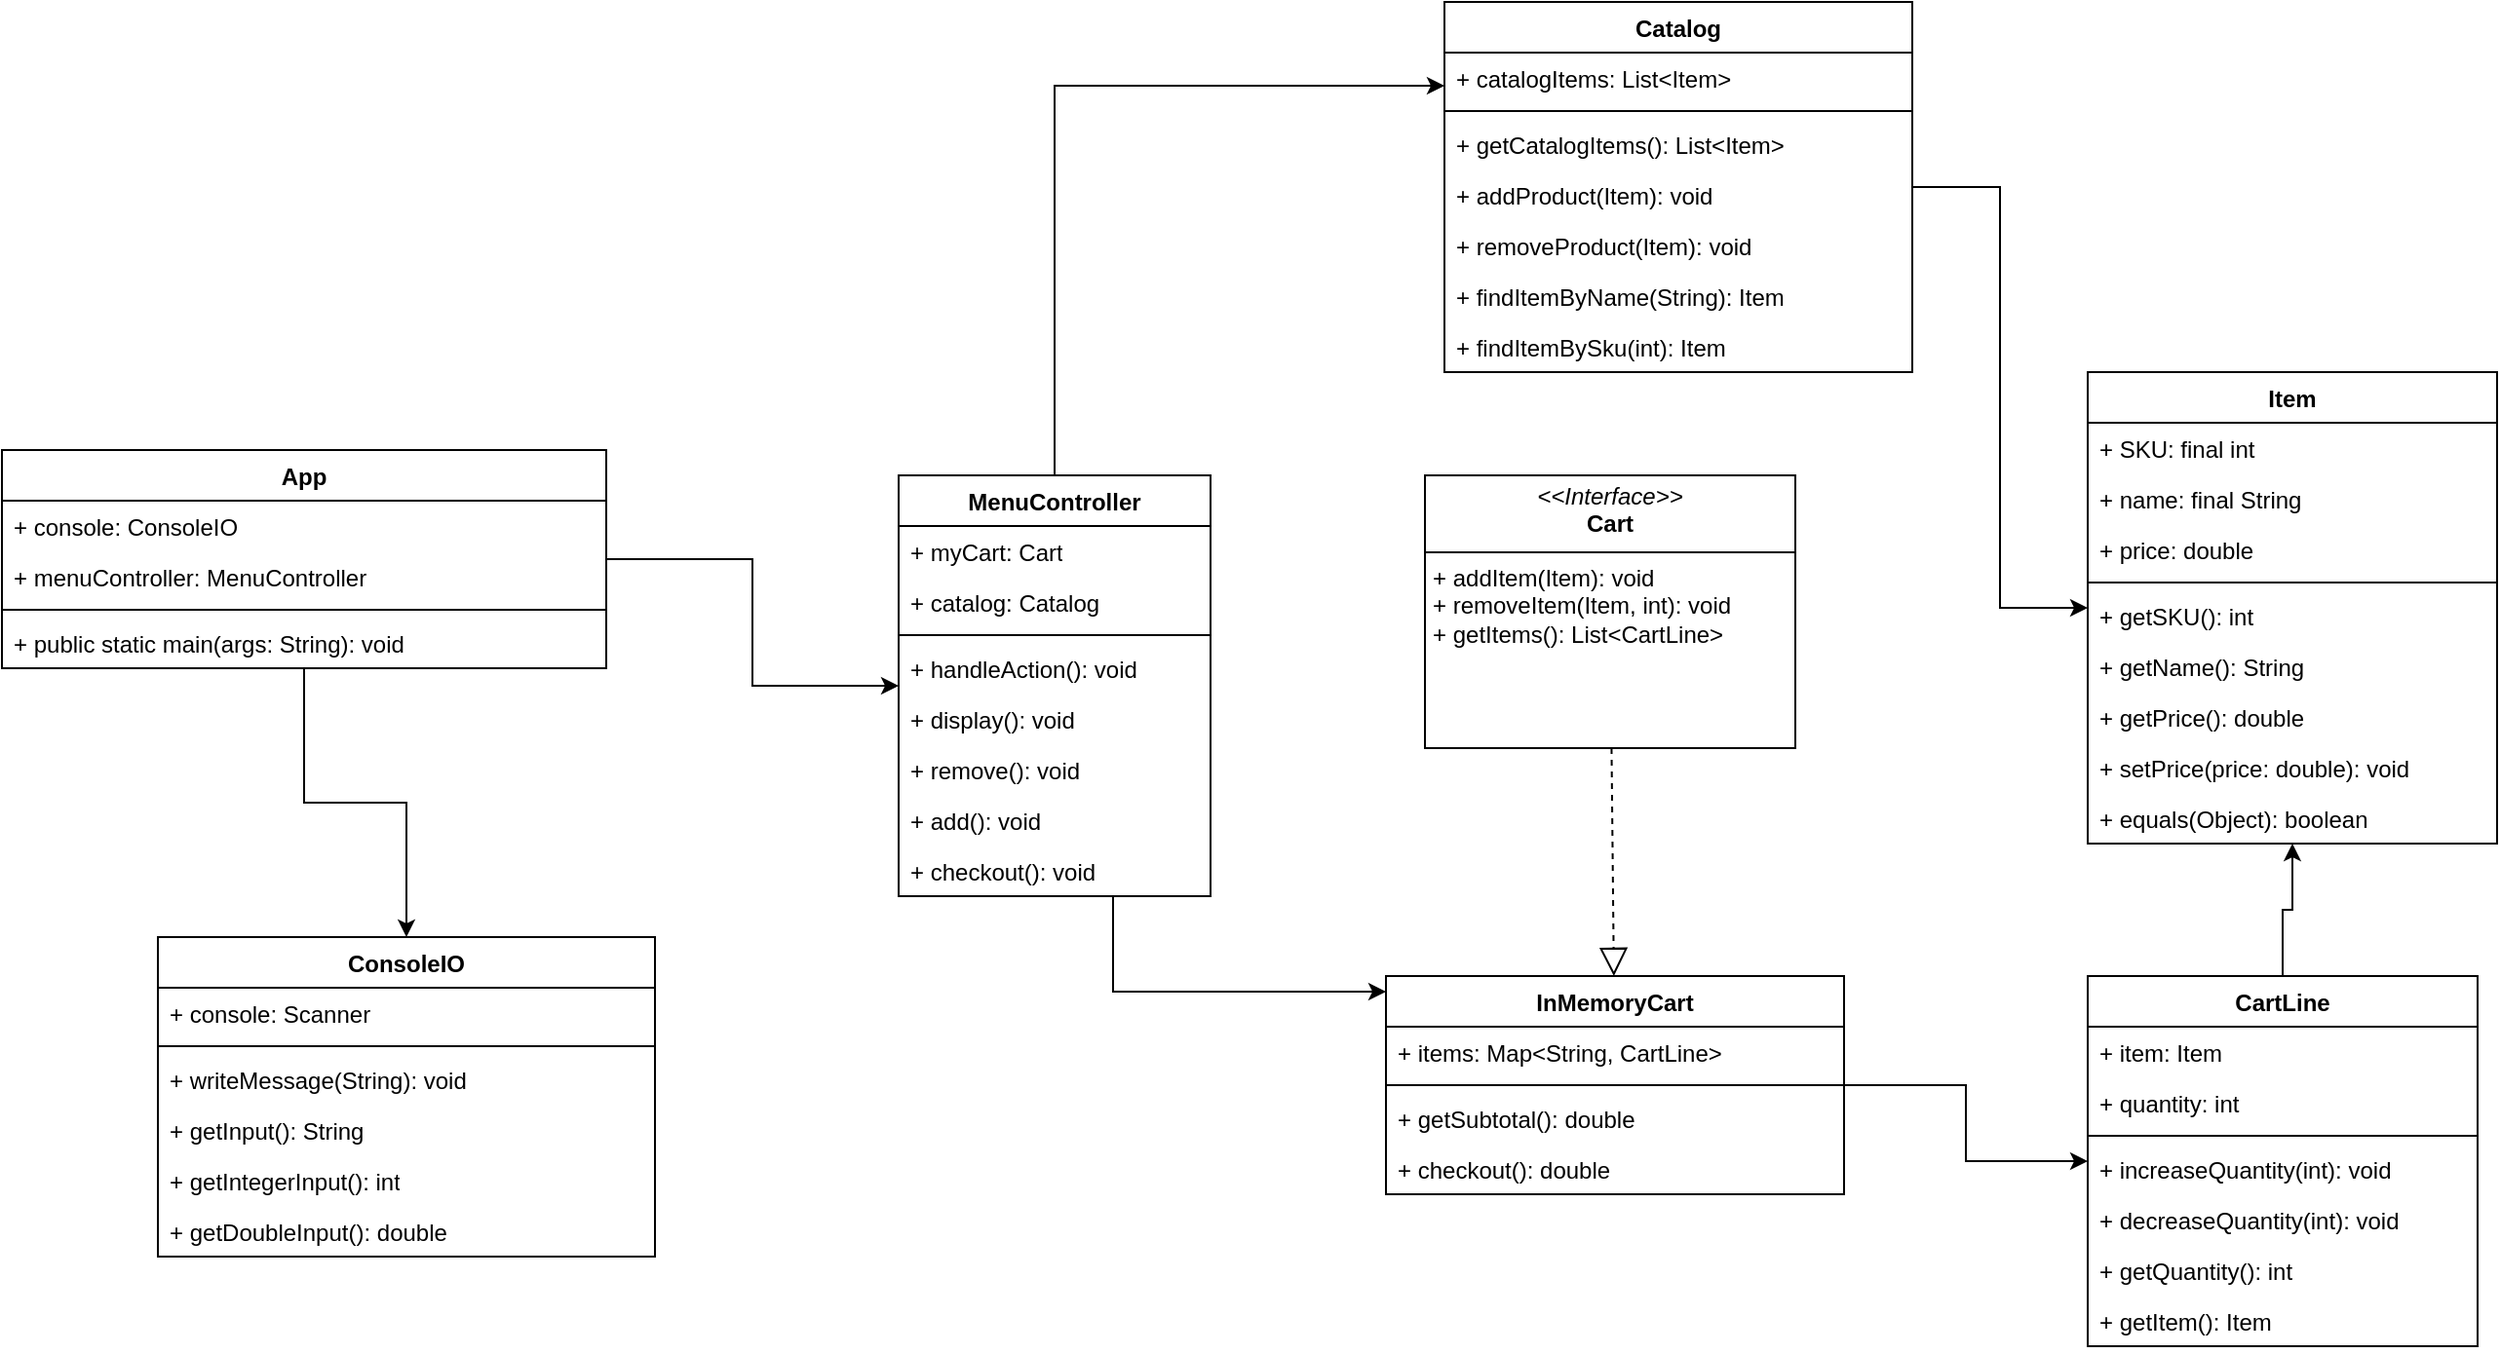 <mxfile version="28.1.2">
  <diagram name="Page-1" id="IlnytxoGYmPfyMHwJ9Gl">
    <mxGraphModel dx="1233" dy="1790" grid="1" gridSize="10" guides="1" tooltips="1" connect="1" arrows="1" fold="1" page="1" pageScale="1" pageWidth="850" pageHeight="1100" math="0" shadow="0">
      <root>
        <mxCell id="0" />
        <mxCell id="1" parent="0" />
        <mxCell id="nQcxHPUoyRtN8_OQNV_w-1" value="Item" style="swimlane;fontStyle=1;align=center;verticalAlign=top;childLayout=stackLayout;horizontal=1;startSize=26;horizontalStack=0;resizeParent=1;resizeParentMax=0;resizeLast=0;collapsible=1;marginBottom=0;whiteSpace=wrap;html=1;" vertex="1" parent="1">
          <mxGeometry x="1390" y="50" width="210" height="242" as="geometry" />
        </mxCell>
        <mxCell id="nQcxHPUoyRtN8_OQNV_w-5" value="+ SKU: final int" style="text;strokeColor=none;fillColor=none;align=left;verticalAlign=top;spacingLeft=4;spacingRight=4;overflow=hidden;rotatable=0;points=[[0,0.5],[1,0.5]];portConstraint=eastwest;whiteSpace=wrap;html=1;" vertex="1" parent="nQcxHPUoyRtN8_OQNV_w-1">
          <mxGeometry y="26" width="210" height="26" as="geometry" />
        </mxCell>
        <mxCell id="nQcxHPUoyRtN8_OQNV_w-2" value="+ name: final String" style="text;strokeColor=none;fillColor=none;align=left;verticalAlign=top;spacingLeft=4;spacingRight=4;overflow=hidden;rotatable=0;points=[[0,0.5],[1,0.5]];portConstraint=eastwest;whiteSpace=wrap;html=1;" vertex="1" parent="nQcxHPUoyRtN8_OQNV_w-1">
          <mxGeometry y="52" width="210" height="26" as="geometry" />
        </mxCell>
        <mxCell id="nQcxHPUoyRtN8_OQNV_w-6" value="+ price: double" style="text;strokeColor=none;fillColor=none;align=left;verticalAlign=top;spacingLeft=4;spacingRight=4;overflow=hidden;rotatable=0;points=[[0,0.5],[1,0.5]];portConstraint=eastwest;whiteSpace=wrap;html=1;" vertex="1" parent="nQcxHPUoyRtN8_OQNV_w-1">
          <mxGeometry y="78" width="210" height="26" as="geometry" />
        </mxCell>
        <mxCell id="nQcxHPUoyRtN8_OQNV_w-3" value="" style="line;strokeWidth=1;fillColor=none;align=left;verticalAlign=middle;spacingTop=-1;spacingLeft=3;spacingRight=3;rotatable=0;labelPosition=right;points=[];portConstraint=eastwest;strokeColor=inherit;" vertex="1" parent="nQcxHPUoyRtN8_OQNV_w-1">
          <mxGeometry y="104" width="210" height="8" as="geometry" />
        </mxCell>
        <mxCell id="nQcxHPUoyRtN8_OQNV_w-4" value="+ getSKU(): int" style="text;strokeColor=none;fillColor=none;align=left;verticalAlign=top;spacingLeft=4;spacingRight=4;overflow=hidden;rotatable=0;points=[[0,0.5],[1,0.5]];portConstraint=eastwest;whiteSpace=wrap;html=1;" vertex="1" parent="nQcxHPUoyRtN8_OQNV_w-1">
          <mxGeometry y="112" width="210" height="26" as="geometry" />
        </mxCell>
        <mxCell id="nQcxHPUoyRtN8_OQNV_w-7" value="+ getName(): String" style="text;strokeColor=none;fillColor=none;align=left;verticalAlign=top;spacingLeft=4;spacingRight=4;overflow=hidden;rotatable=0;points=[[0,0.5],[1,0.5]];portConstraint=eastwest;whiteSpace=wrap;html=1;" vertex="1" parent="nQcxHPUoyRtN8_OQNV_w-1">
          <mxGeometry y="138" width="210" height="26" as="geometry" />
        </mxCell>
        <mxCell id="nQcxHPUoyRtN8_OQNV_w-9" value="+ getPrice(): double" style="text;strokeColor=none;fillColor=none;align=left;verticalAlign=top;spacingLeft=4;spacingRight=4;overflow=hidden;rotatable=0;points=[[0,0.5],[1,0.5]];portConstraint=eastwest;whiteSpace=wrap;html=1;" vertex="1" parent="nQcxHPUoyRtN8_OQNV_w-1">
          <mxGeometry y="164" width="210" height="26" as="geometry" />
        </mxCell>
        <mxCell id="nQcxHPUoyRtN8_OQNV_w-70" value="+ setPrice(price: double): void" style="text;strokeColor=none;fillColor=none;align=left;verticalAlign=top;spacingLeft=4;spacingRight=4;overflow=hidden;rotatable=0;points=[[0,0.5],[1,0.5]];portConstraint=eastwest;whiteSpace=wrap;html=1;" vertex="1" parent="nQcxHPUoyRtN8_OQNV_w-1">
          <mxGeometry y="190" width="210" height="26" as="geometry" />
        </mxCell>
        <mxCell id="nQcxHPUoyRtN8_OQNV_w-10" value="+ equals(Object): boolean" style="text;strokeColor=none;fillColor=none;align=left;verticalAlign=top;spacingLeft=4;spacingRight=4;overflow=hidden;rotatable=0;points=[[0,0.5],[1,0.5]];portConstraint=eastwest;whiteSpace=wrap;html=1;" vertex="1" parent="nQcxHPUoyRtN8_OQNV_w-1">
          <mxGeometry y="216" width="210" height="26" as="geometry" />
        </mxCell>
        <mxCell id="nQcxHPUoyRtN8_OQNV_w-15" value="ConsoleIO" style="swimlane;fontStyle=1;align=center;verticalAlign=top;childLayout=stackLayout;horizontal=1;startSize=26;horizontalStack=0;resizeParent=1;resizeParentMax=0;resizeLast=0;collapsible=1;marginBottom=0;whiteSpace=wrap;html=1;" vertex="1" parent="1">
          <mxGeometry x="400" y="340" width="255" height="164" as="geometry" />
        </mxCell>
        <mxCell id="nQcxHPUoyRtN8_OQNV_w-16" value="+ console: Scanner" style="text;strokeColor=none;fillColor=none;align=left;verticalAlign=top;spacingLeft=4;spacingRight=4;overflow=hidden;rotatable=0;points=[[0,0.5],[1,0.5]];portConstraint=eastwest;whiteSpace=wrap;html=1;" vertex="1" parent="nQcxHPUoyRtN8_OQNV_w-15">
          <mxGeometry y="26" width="255" height="26" as="geometry" />
        </mxCell>
        <mxCell id="nQcxHPUoyRtN8_OQNV_w-17" value="" style="line;strokeWidth=1;fillColor=none;align=left;verticalAlign=middle;spacingTop=-1;spacingLeft=3;spacingRight=3;rotatable=0;labelPosition=right;points=[];portConstraint=eastwest;strokeColor=inherit;" vertex="1" parent="nQcxHPUoyRtN8_OQNV_w-15">
          <mxGeometry y="52" width="255" height="8" as="geometry" />
        </mxCell>
        <mxCell id="nQcxHPUoyRtN8_OQNV_w-19" value="+ writeMessage(String): void" style="text;strokeColor=none;fillColor=none;align=left;verticalAlign=top;spacingLeft=4;spacingRight=4;overflow=hidden;rotatable=0;points=[[0,0.5],[1,0.5]];portConstraint=eastwest;whiteSpace=wrap;html=1;" vertex="1" parent="nQcxHPUoyRtN8_OQNV_w-15">
          <mxGeometry y="60" width="255" height="26" as="geometry" />
        </mxCell>
        <mxCell id="nQcxHPUoyRtN8_OQNV_w-18" value="+ getInput(): String" style="text;strokeColor=none;fillColor=none;align=left;verticalAlign=top;spacingLeft=4;spacingRight=4;overflow=hidden;rotatable=0;points=[[0,0.5],[1,0.5]];portConstraint=eastwest;whiteSpace=wrap;html=1;" vertex="1" parent="nQcxHPUoyRtN8_OQNV_w-15">
          <mxGeometry y="86" width="255" height="26" as="geometry" />
        </mxCell>
        <mxCell id="nQcxHPUoyRtN8_OQNV_w-20" value="+ getIntegerInput(): int" style="text;strokeColor=none;fillColor=none;align=left;verticalAlign=top;spacingLeft=4;spacingRight=4;overflow=hidden;rotatable=0;points=[[0,0.5],[1,0.5]];portConstraint=eastwest;whiteSpace=wrap;html=1;" vertex="1" parent="nQcxHPUoyRtN8_OQNV_w-15">
          <mxGeometry y="112" width="255" height="26" as="geometry" />
        </mxCell>
        <mxCell id="nQcxHPUoyRtN8_OQNV_w-21" value="+ getDoubleInput(): double" style="text;strokeColor=none;fillColor=none;align=left;verticalAlign=top;spacingLeft=4;spacingRight=4;overflow=hidden;rotatable=0;points=[[0,0.5],[1,0.5]];portConstraint=eastwest;whiteSpace=wrap;html=1;" vertex="1" parent="nQcxHPUoyRtN8_OQNV_w-15">
          <mxGeometry y="138" width="255" height="26" as="geometry" />
        </mxCell>
        <mxCell id="nQcxHPUoyRtN8_OQNV_w-27" style="edgeStyle=orthogonalEdgeStyle;rounded=0;orthogonalLoop=1;jettySize=auto;html=1;" edge="1" parent="1" source="nQcxHPUoyRtN8_OQNV_w-22" target="nQcxHPUoyRtN8_OQNV_w-15">
          <mxGeometry relative="1" as="geometry" />
        </mxCell>
        <mxCell id="nQcxHPUoyRtN8_OQNV_w-22" value="App" style="swimlane;fontStyle=1;align=center;verticalAlign=top;childLayout=stackLayout;horizontal=1;startSize=26;horizontalStack=0;resizeParent=1;resizeParentMax=0;resizeLast=0;collapsible=1;marginBottom=0;whiteSpace=wrap;html=1;" vertex="1" parent="1">
          <mxGeometry x="320" y="90" width="310" height="112" as="geometry" />
        </mxCell>
        <mxCell id="nQcxHPUoyRtN8_OQNV_w-23" value="+ console: ConsoleIO" style="text;strokeColor=none;fillColor=none;align=left;verticalAlign=top;spacingLeft=4;spacingRight=4;overflow=hidden;rotatable=0;points=[[0,0.5],[1,0.5]];portConstraint=eastwest;whiteSpace=wrap;html=1;" vertex="1" parent="nQcxHPUoyRtN8_OQNV_w-22">
          <mxGeometry y="26" width="310" height="26" as="geometry" />
        </mxCell>
        <mxCell id="nQcxHPUoyRtN8_OQNV_w-26" value="+ menuController: MenuController" style="text;strokeColor=none;fillColor=none;align=left;verticalAlign=top;spacingLeft=4;spacingRight=4;overflow=hidden;rotatable=0;points=[[0,0.5],[1,0.5]];portConstraint=eastwest;whiteSpace=wrap;html=1;" vertex="1" parent="nQcxHPUoyRtN8_OQNV_w-22">
          <mxGeometry y="52" width="310" height="26" as="geometry" />
        </mxCell>
        <mxCell id="nQcxHPUoyRtN8_OQNV_w-24" value="" style="line;strokeWidth=1;fillColor=none;align=left;verticalAlign=middle;spacingTop=-1;spacingLeft=3;spacingRight=3;rotatable=0;labelPosition=right;points=[];portConstraint=eastwest;strokeColor=inherit;" vertex="1" parent="nQcxHPUoyRtN8_OQNV_w-22">
          <mxGeometry y="78" width="310" height="8" as="geometry" />
        </mxCell>
        <mxCell id="nQcxHPUoyRtN8_OQNV_w-25" value="+ public static main(args: String): void" style="text;strokeColor=none;fillColor=none;align=left;verticalAlign=top;spacingLeft=4;spacingRight=4;overflow=hidden;rotatable=0;points=[[0,0.5],[1,0.5]];portConstraint=eastwest;whiteSpace=wrap;html=1;" vertex="1" parent="nQcxHPUoyRtN8_OQNV_w-22">
          <mxGeometry y="86" width="310" height="26" as="geometry" />
        </mxCell>
        <mxCell id="nQcxHPUoyRtN8_OQNV_w-65" style="edgeStyle=orthogonalEdgeStyle;rounded=0;orthogonalLoop=1;jettySize=auto;html=1;" edge="1" parent="1" source="nQcxHPUoyRtN8_OQNV_w-28" target="nQcxHPUoyRtN8_OQNV_w-60">
          <mxGeometry relative="1" as="geometry">
            <Array as="points">
              <mxPoint x="860" y="-97" />
            </Array>
          </mxGeometry>
        </mxCell>
        <mxCell id="nQcxHPUoyRtN8_OQNV_w-28" value="MenuController" style="swimlane;fontStyle=1;align=center;verticalAlign=top;childLayout=stackLayout;horizontal=1;startSize=26;horizontalStack=0;resizeParent=1;resizeParentMax=0;resizeLast=0;collapsible=1;marginBottom=0;whiteSpace=wrap;html=1;" vertex="1" parent="1">
          <mxGeometry x="780" y="103" width="160" height="216" as="geometry" />
        </mxCell>
        <mxCell id="nQcxHPUoyRtN8_OQNV_w-64" value="+ myCart: Cart" style="text;strokeColor=none;fillColor=none;align=left;verticalAlign=top;spacingLeft=4;spacingRight=4;overflow=hidden;rotatable=0;points=[[0,0.5],[1,0.5]];portConstraint=eastwest;whiteSpace=wrap;html=1;" vertex="1" parent="nQcxHPUoyRtN8_OQNV_w-28">
          <mxGeometry y="26" width="160" height="26" as="geometry" />
        </mxCell>
        <mxCell id="nQcxHPUoyRtN8_OQNV_w-29" value="+ catalog: Catalog" style="text;strokeColor=none;fillColor=none;align=left;verticalAlign=top;spacingLeft=4;spacingRight=4;overflow=hidden;rotatable=0;points=[[0,0.5],[1,0.5]];portConstraint=eastwest;whiteSpace=wrap;html=1;" vertex="1" parent="nQcxHPUoyRtN8_OQNV_w-28">
          <mxGeometry y="52" width="160" height="26" as="geometry" />
        </mxCell>
        <mxCell id="nQcxHPUoyRtN8_OQNV_w-30" value="" style="line;strokeWidth=1;fillColor=none;align=left;verticalAlign=middle;spacingTop=-1;spacingLeft=3;spacingRight=3;rotatable=0;labelPosition=right;points=[];portConstraint=eastwest;strokeColor=inherit;" vertex="1" parent="nQcxHPUoyRtN8_OQNV_w-28">
          <mxGeometry y="78" width="160" height="8" as="geometry" />
        </mxCell>
        <mxCell id="nQcxHPUoyRtN8_OQNV_w-32" value="+ handleAction(): void" style="text;strokeColor=none;fillColor=none;align=left;verticalAlign=top;spacingLeft=4;spacingRight=4;overflow=hidden;rotatable=0;points=[[0,0.5],[1,0.5]];portConstraint=eastwest;whiteSpace=wrap;html=1;" vertex="1" parent="nQcxHPUoyRtN8_OQNV_w-28">
          <mxGeometry y="86" width="160" height="26" as="geometry" />
        </mxCell>
        <mxCell id="nQcxHPUoyRtN8_OQNV_w-31" value="+ display(): void" style="text;strokeColor=none;fillColor=none;align=left;verticalAlign=top;spacingLeft=4;spacingRight=4;overflow=hidden;rotatable=0;points=[[0,0.5],[1,0.5]];portConstraint=eastwest;whiteSpace=wrap;html=1;" vertex="1" parent="nQcxHPUoyRtN8_OQNV_w-28">
          <mxGeometry y="112" width="160" height="26" as="geometry" />
        </mxCell>
        <mxCell id="nQcxHPUoyRtN8_OQNV_w-36" value="+ remove(): void" style="text;strokeColor=none;fillColor=none;align=left;verticalAlign=top;spacingLeft=4;spacingRight=4;overflow=hidden;rotatable=0;points=[[0,0.5],[1,0.5]];portConstraint=eastwest;whiteSpace=wrap;html=1;" vertex="1" parent="nQcxHPUoyRtN8_OQNV_w-28">
          <mxGeometry y="138" width="160" height="26" as="geometry" />
        </mxCell>
        <mxCell id="nQcxHPUoyRtN8_OQNV_w-34" value="+ add(): void" style="text;strokeColor=none;fillColor=none;align=left;verticalAlign=top;spacingLeft=4;spacingRight=4;overflow=hidden;rotatable=0;points=[[0,0.5],[1,0.5]];portConstraint=eastwest;whiteSpace=wrap;html=1;" vertex="1" parent="nQcxHPUoyRtN8_OQNV_w-28">
          <mxGeometry y="164" width="160" height="26" as="geometry" />
        </mxCell>
        <mxCell id="nQcxHPUoyRtN8_OQNV_w-33" value="+ checkout(): void" style="text;strokeColor=none;fillColor=none;align=left;verticalAlign=top;spacingLeft=4;spacingRight=4;overflow=hidden;rotatable=0;points=[[0,0.5],[1,0.5]];portConstraint=eastwest;whiteSpace=wrap;html=1;" vertex="1" parent="nQcxHPUoyRtN8_OQNV_w-28">
          <mxGeometry y="190" width="160" height="26" as="geometry" />
        </mxCell>
        <mxCell id="nQcxHPUoyRtN8_OQNV_w-37" style="edgeStyle=orthogonalEdgeStyle;rounded=0;orthogonalLoop=1;jettySize=auto;html=1;" edge="1" parent="1" source="nQcxHPUoyRtN8_OQNV_w-22" target="nQcxHPUoyRtN8_OQNV_w-28">
          <mxGeometry relative="1" as="geometry" />
        </mxCell>
        <mxCell id="nQcxHPUoyRtN8_OQNV_w-43" value="&lt;p style=&quot;margin:0px;margin-top:4px;text-align:center;&quot;&gt;&lt;i&gt;&amp;lt;&amp;lt;Interface&amp;gt;&amp;gt;&lt;/i&gt;&lt;br&gt;&lt;b&gt;Cart&lt;/b&gt;&lt;/p&gt;&lt;hr size=&quot;1&quot; style=&quot;border-style:solid;&quot;&gt;&lt;p style=&quot;margin:0px;margin-left:4px;&quot;&gt;+ addItem(Item): void&lt;/p&gt;&lt;p style=&quot;margin:0px;margin-left:4px;&quot;&gt;+ removeItem(Item, int): void&lt;/p&gt;&lt;p style=&quot;margin:0px;margin-left:4px;&quot;&gt;+ getItems(): List&amp;lt;CartLine&amp;gt;&lt;/p&gt;" style="verticalAlign=top;align=left;overflow=fill;html=1;whiteSpace=wrap;" vertex="1" parent="1">
          <mxGeometry x="1050" y="103" width="190" height="140" as="geometry" />
        </mxCell>
        <mxCell id="nQcxHPUoyRtN8_OQNV_w-45" value="InMemoryCart" style="swimlane;fontStyle=1;align=center;verticalAlign=top;childLayout=stackLayout;horizontal=1;startSize=26;horizontalStack=0;resizeParent=1;resizeParentMax=0;resizeLast=0;collapsible=1;marginBottom=0;whiteSpace=wrap;html=1;" vertex="1" parent="1">
          <mxGeometry x="1030" y="360" width="235" height="112" as="geometry" />
        </mxCell>
        <mxCell id="nQcxHPUoyRtN8_OQNV_w-46" value="+ items: Map&amp;lt;String, CartLine&amp;gt;" style="text;strokeColor=none;fillColor=none;align=left;verticalAlign=top;spacingLeft=4;spacingRight=4;overflow=hidden;rotatable=0;points=[[0,0.5],[1,0.5]];portConstraint=eastwest;whiteSpace=wrap;html=1;" vertex="1" parent="nQcxHPUoyRtN8_OQNV_w-45">
          <mxGeometry y="26" width="235" height="26" as="geometry" />
        </mxCell>
        <mxCell id="nQcxHPUoyRtN8_OQNV_w-47" value="" style="line;strokeWidth=1;fillColor=none;align=left;verticalAlign=middle;spacingTop=-1;spacingLeft=3;spacingRight=3;rotatable=0;labelPosition=right;points=[];portConstraint=eastwest;strokeColor=inherit;" vertex="1" parent="nQcxHPUoyRtN8_OQNV_w-45">
          <mxGeometry y="52" width="235" height="8" as="geometry" />
        </mxCell>
        <mxCell id="nQcxHPUoyRtN8_OQNV_w-48" value="+ getSubtotal(): double" style="text;strokeColor=none;fillColor=none;align=left;verticalAlign=top;spacingLeft=4;spacingRight=4;overflow=hidden;rotatable=0;points=[[0,0.5],[1,0.5]];portConstraint=eastwest;whiteSpace=wrap;html=1;" vertex="1" parent="nQcxHPUoyRtN8_OQNV_w-45">
          <mxGeometry y="60" width="235" height="26" as="geometry" />
        </mxCell>
        <mxCell id="nQcxHPUoyRtN8_OQNV_w-75" value="+ checkout(): double" style="text;strokeColor=none;fillColor=none;align=left;verticalAlign=top;spacingLeft=4;spacingRight=4;overflow=hidden;rotatable=0;points=[[0,0.5],[1,0.5]];portConstraint=eastwest;whiteSpace=wrap;html=1;" vertex="1" parent="nQcxHPUoyRtN8_OQNV_w-45">
          <mxGeometry y="86" width="235" height="26" as="geometry" />
        </mxCell>
        <mxCell id="nQcxHPUoyRtN8_OQNV_w-50" value="" style="endArrow=block;dashed=1;endFill=0;endSize=12;html=1;rounded=0;" edge="1" parent="1" source="nQcxHPUoyRtN8_OQNV_w-43" target="nQcxHPUoyRtN8_OQNV_w-45">
          <mxGeometry width="160" relative="1" as="geometry">
            <mxPoint x="950" y="410" as="sourcePoint" />
            <mxPoint x="1110" y="410" as="targetPoint" />
          </mxGeometry>
        </mxCell>
        <mxCell id="nQcxHPUoyRtN8_OQNV_w-51" style="edgeStyle=orthogonalEdgeStyle;rounded=0;orthogonalLoop=1;jettySize=auto;html=1;" edge="1" parent="1" source="nQcxHPUoyRtN8_OQNV_w-28" target="nQcxHPUoyRtN8_OQNV_w-45">
          <mxGeometry relative="1" as="geometry">
            <mxPoint x="980" y="403" as="targetPoint" />
            <Array as="points">
              <mxPoint x="890" y="368" />
            </Array>
          </mxGeometry>
        </mxCell>
        <mxCell id="nQcxHPUoyRtN8_OQNV_w-59" style="edgeStyle=orthogonalEdgeStyle;rounded=0;orthogonalLoop=1;jettySize=auto;html=1;exitX=0.5;exitY=0;exitDx=0;exitDy=0;" edge="1" parent="1" source="nQcxHPUoyRtN8_OQNV_w-52" target="nQcxHPUoyRtN8_OQNV_w-1">
          <mxGeometry relative="1" as="geometry" />
        </mxCell>
        <mxCell id="nQcxHPUoyRtN8_OQNV_w-52" value="CartLine" style="swimlane;fontStyle=1;align=center;verticalAlign=top;childLayout=stackLayout;horizontal=1;startSize=26;horizontalStack=0;resizeParent=1;resizeParentMax=0;resizeLast=0;collapsible=1;marginBottom=0;whiteSpace=wrap;html=1;" vertex="1" parent="1">
          <mxGeometry x="1390" y="360" width="200" height="190" as="geometry" />
        </mxCell>
        <mxCell id="nQcxHPUoyRtN8_OQNV_w-53" value="+ item: Item" style="text;strokeColor=none;fillColor=none;align=left;verticalAlign=top;spacingLeft=4;spacingRight=4;overflow=hidden;rotatable=0;points=[[0,0.5],[1,0.5]];portConstraint=eastwest;whiteSpace=wrap;html=1;" vertex="1" parent="nQcxHPUoyRtN8_OQNV_w-52">
          <mxGeometry y="26" width="200" height="26" as="geometry" />
        </mxCell>
        <mxCell id="nQcxHPUoyRtN8_OQNV_w-56" value="+ quantity: int" style="text;strokeColor=none;fillColor=none;align=left;verticalAlign=top;spacingLeft=4;spacingRight=4;overflow=hidden;rotatable=0;points=[[0,0.5],[1,0.5]];portConstraint=eastwest;whiteSpace=wrap;html=1;" vertex="1" parent="nQcxHPUoyRtN8_OQNV_w-52">
          <mxGeometry y="52" width="200" height="26" as="geometry" />
        </mxCell>
        <mxCell id="nQcxHPUoyRtN8_OQNV_w-54" value="" style="line;strokeWidth=1;fillColor=none;align=left;verticalAlign=middle;spacingTop=-1;spacingLeft=3;spacingRight=3;rotatable=0;labelPosition=right;points=[];portConstraint=eastwest;strokeColor=inherit;" vertex="1" parent="nQcxHPUoyRtN8_OQNV_w-52">
          <mxGeometry y="78" width="200" height="8" as="geometry" />
        </mxCell>
        <mxCell id="nQcxHPUoyRtN8_OQNV_w-55" value="+ increaseQuantity(int): void" style="text;strokeColor=none;fillColor=none;align=left;verticalAlign=top;spacingLeft=4;spacingRight=4;overflow=hidden;rotatable=0;points=[[0,0.5],[1,0.5]];portConstraint=eastwest;whiteSpace=wrap;html=1;" vertex="1" parent="nQcxHPUoyRtN8_OQNV_w-52">
          <mxGeometry y="86" width="200" height="26" as="geometry" />
        </mxCell>
        <mxCell id="nQcxHPUoyRtN8_OQNV_w-58" value="+ decreaseQuantity(int): void" style="text;strokeColor=none;fillColor=none;align=left;verticalAlign=top;spacingLeft=4;spacingRight=4;overflow=hidden;rotatable=0;points=[[0,0.5],[1,0.5]];portConstraint=eastwest;whiteSpace=wrap;html=1;" vertex="1" parent="nQcxHPUoyRtN8_OQNV_w-52">
          <mxGeometry y="112" width="200" height="26" as="geometry" />
        </mxCell>
        <mxCell id="nQcxHPUoyRtN8_OQNV_w-73" value="+ getQuantity(): int" style="text;strokeColor=none;fillColor=none;align=left;verticalAlign=top;spacingLeft=4;spacingRight=4;overflow=hidden;rotatable=0;points=[[0,0.5],[1,0.5]];portConstraint=eastwest;whiteSpace=wrap;html=1;" vertex="1" parent="nQcxHPUoyRtN8_OQNV_w-52">
          <mxGeometry y="138" width="200" height="26" as="geometry" />
        </mxCell>
        <mxCell id="nQcxHPUoyRtN8_OQNV_w-74" value="+ getItem(): Item" style="text;strokeColor=none;fillColor=none;align=left;verticalAlign=top;spacingLeft=4;spacingRight=4;overflow=hidden;rotatable=0;points=[[0,0.5],[1,0.5]];portConstraint=eastwest;whiteSpace=wrap;html=1;" vertex="1" parent="nQcxHPUoyRtN8_OQNV_w-52">
          <mxGeometry y="164" width="200" height="26" as="geometry" />
        </mxCell>
        <mxCell id="nQcxHPUoyRtN8_OQNV_w-57" style="edgeStyle=orthogonalEdgeStyle;rounded=0;orthogonalLoop=1;jettySize=auto;html=1;" edge="1" parent="1" source="nQcxHPUoyRtN8_OQNV_w-45" target="nQcxHPUoyRtN8_OQNV_w-52">
          <mxGeometry relative="1" as="geometry" />
        </mxCell>
        <mxCell id="nQcxHPUoyRtN8_OQNV_w-60" value="Catalog" style="swimlane;fontStyle=1;align=center;verticalAlign=top;childLayout=stackLayout;horizontal=1;startSize=26;horizontalStack=0;resizeParent=1;resizeParentMax=0;resizeLast=0;collapsible=1;marginBottom=0;whiteSpace=wrap;html=1;" vertex="1" parent="1">
          <mxGeometry x="1060" y="-140" width="240" height="190" as="geometry" />
        </mxCell>
        <mxCell id="nQcxHPUoyRtN8_OQNV_w-61" value="+ catalogItems: List&amp;lt;Item&amp;gt;" style="text;strokeColor=none;fillColor=none;align=left;verticalAlign=top;spacingLeft=4;spacingRight=4;overflow=hidden;rotatable=0;points=[[0,0.5],[1,0.5]];portConstraint=eastwest;whiteSpace=wrap;html=1;" vertex="1" parent="nQcxHPUoyRtN8_OQNV_w-60">
          <mxGeometry y="26" width="240" height="26" as="geometry" />
        </mxCell>
        <mxCell id="nQcxHPUoyRtN8_OQNV_w-62" value="" style="line;strokeWidth=1;fillColor=none;align=left;verticalAlign=middle;spacingTop=-1;spacingLeft=3;spacingRight=3;rotatable=0;labelPosition=right;points=[];portConstraint=eastwest;strokeColor=inherit;" vertex="1" parent="nQcxHPUoyRtN8_OQNV_w-60">
          <mxGeometry y="52" width="240" height="8" as="geometry" />
        </mxCell>
        <mxCell id="nQcxHPUoyRtN8_OQNV_w-67" value="+ getCatalogItems(): List&amp;lt;Item&amp;gt;" style="text;strokeColor=none;fillColor=none;align=left;verticalAlign=top;spacingLeft=4;spacingRight=4;overflow=hidden;rotatable=0;points=[[0,0.5],[1,0.5]];portConstraint=eastwest;whiteSpace=wrap;html=1;" vertex="1" parent="nQcxHPUoyRtN8_OQNV_w-60">
          <mxGeometry y="60" width="240" height="26" as="geometry" />
        </mxCell>
        <mxCell id="nQcxHPUoyRtN8_OQNV_w-63" value="+ addProduct(Item): void" style="text;strokeColor=none;fillColor=none;align=left;verticalAlign=top;spacingLeft=4;spacingRight=4;overflow=hidden;rotatable=0;points=[[0,0.5],[1,0.5]];portConstraint=eastwest;whiteSpace=wrap;html=1;" vertex="1" parent="nQcxHPUoyRtN8_OQNV_w-60">
          <mxGeometry y="86" width="240" height="26" as="geometry" />
        </mxCell>
        <mxCell id="nQcxHPUoyRtN8_OQNV_w-69" value="+ removeProduct(Item): void" style="text;strokeColor=none;fillColor=none;align=left;verticalAlign=top;spacingLeft=4;spacingRight=4;overflow=hidden;rotatable=0;points=[[0,0.5],[1,0.5]];portConstraint=eastwest;whiteSpace=wrap;html=1;" vertex="1" parent="nQcxHPUoyRtN8_OQNV_w-60">
          <mxGeometry y="112" width="240" height="26" as="geometry" />
        </mxCell>
        <mxCell id="nQcxHPUoyRtN8_OQNV_w-71" value="+ findItemByName(String): Item" style="text;strokeColor=none;fillColor=none;align=left;verticalAlign=top;spacingLeft=4;spacingRight=4;overflow=hidden;rotatable=0;points=[[0,0.5],[1,0.5]];portConstraint=eastwest;whiteSpace=wrap;html=1;" vertex="1" parent="nQcxHPUoyRtN8_OQNV_w-60">
          <mxGeometry y="138" width="240" height="26" as="geometry" />
        </mxCell>
        <mxCell id="nQcxHPUoyRtN8_OQNV_w-72" value="+ findItemBySku(int): Item" style="text;strokeColor=none;fillColor=none;align=left;verticalAlign=top;spacingLeft=4;spacingRight=4;overflow=hidden;rotatable=0;points=[[0,0.5],[1,0.5]];portConstraint=eastwest;whiteSpace=wrap;html=1;" vertex="1" parent="nQcxHPUoyRtN8_OQNV_w-60">
          <mxGeometry y="164" width="240" height="26" as="geometry" />
        </mxCell>
        <mxCell id="nQcxHPUoyRtN8_OQNV_w-66" style="edgeStyle=orthogonalEdgeStyle;rounded=0;orthogonalLoop=1;jettySize=auto;html=1;" edge="1" parent="1" source="nQcxHPUoyRtN8_OQNV_w-60" target="nQcxHPUoyRtN8_OQNV_w-1">
          <mxGeometry relative="1" as="geometry" />
        </mxCell>
      </root>
    </mxGraphModel>
  </diagram>
</mxfile>

